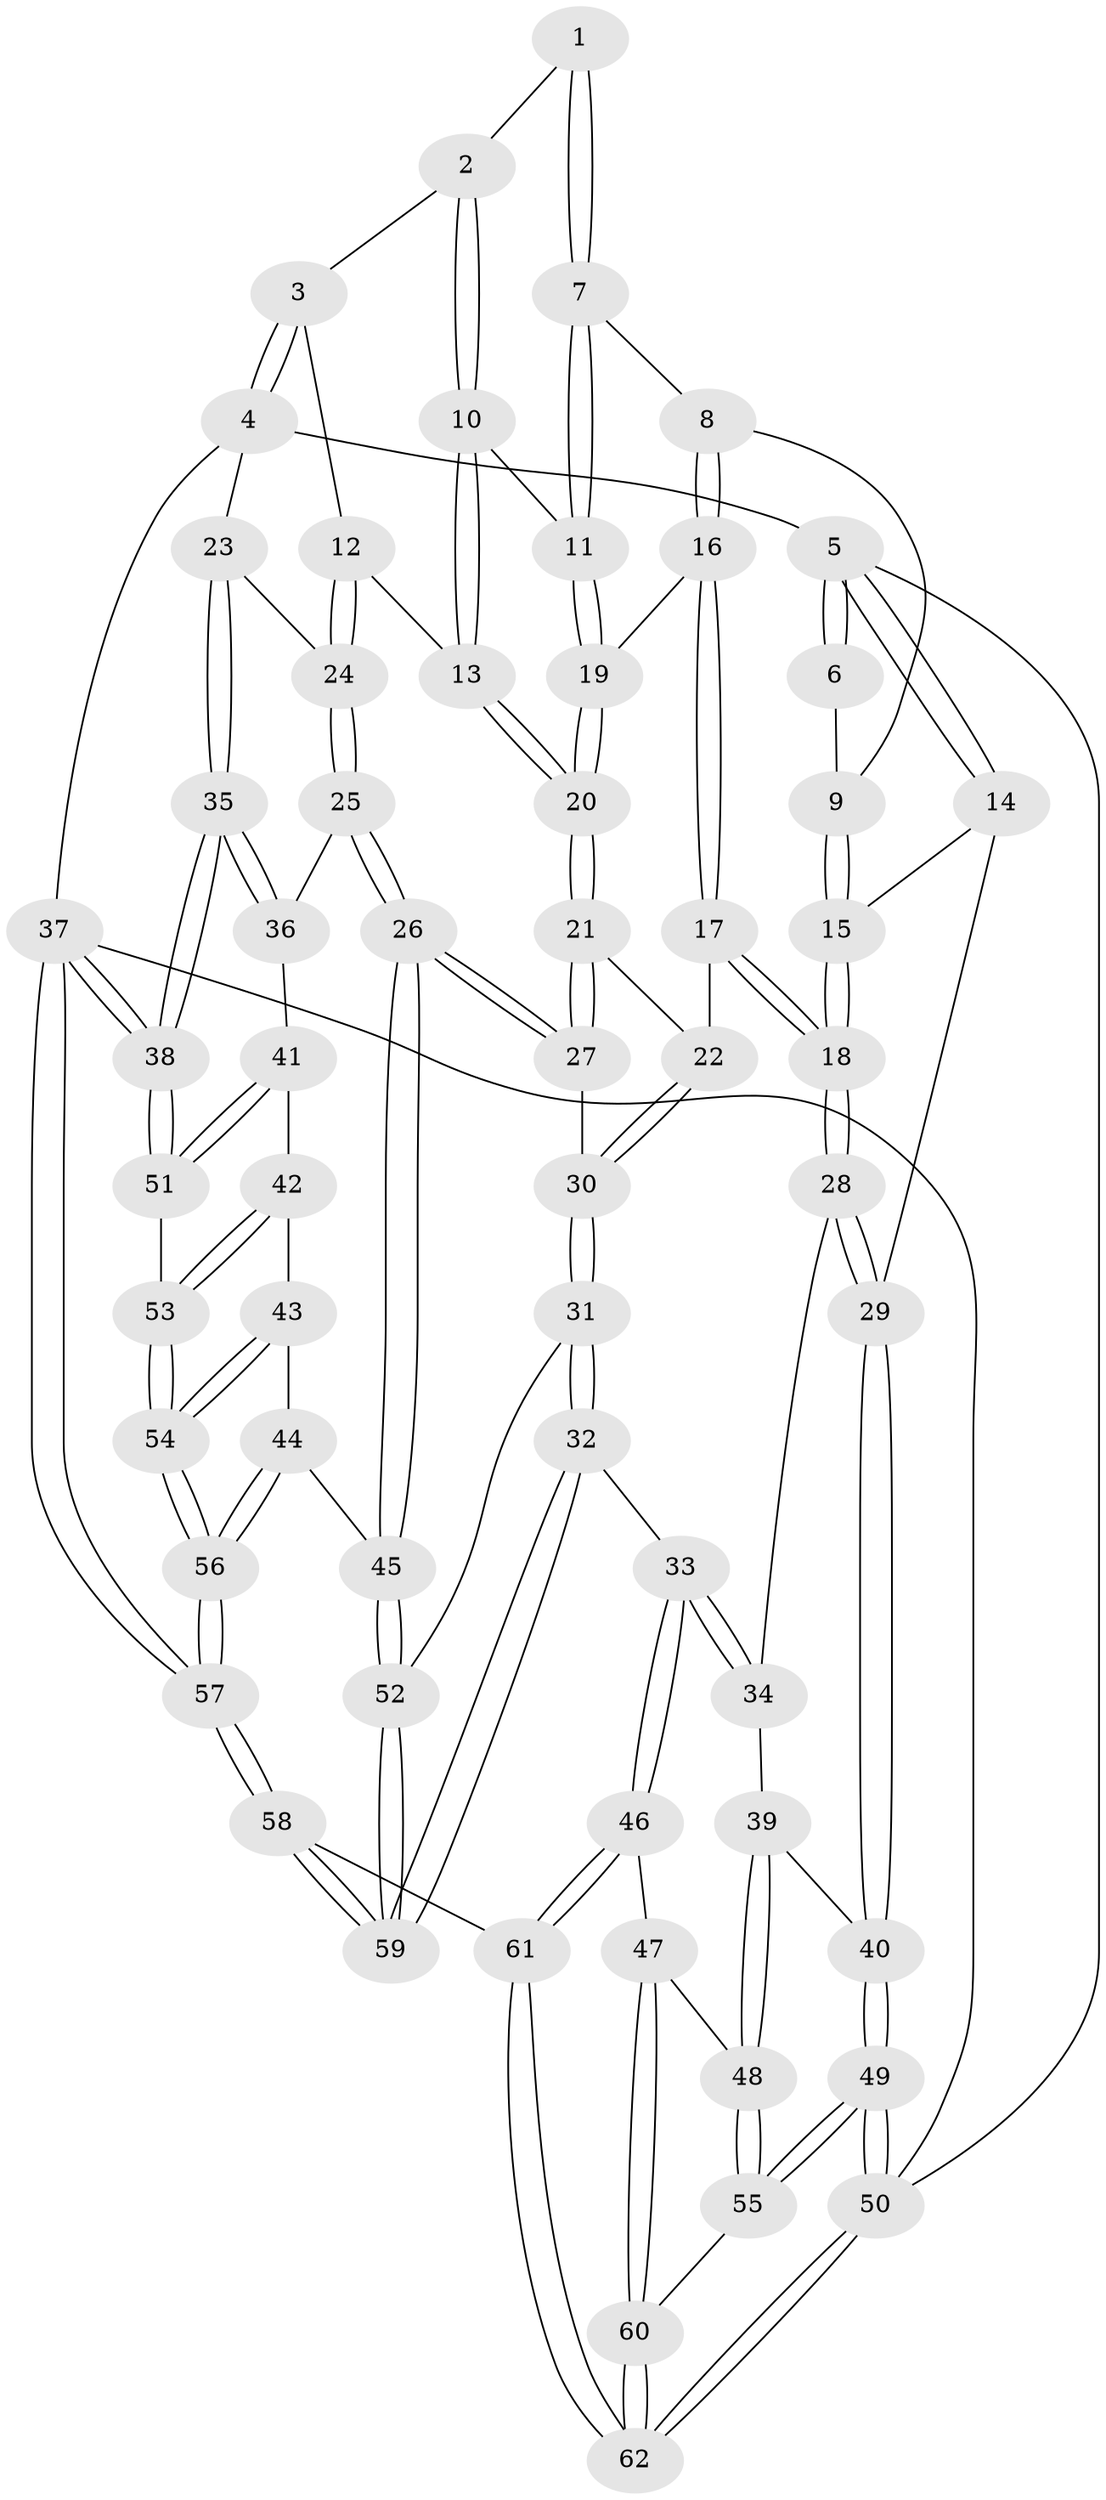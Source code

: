 // coarse degree distribution, {2: 0.1111111111111111, 5: 0.06666666666666667, 3: 0.6888888888888889, 4: 0.1111111111111111, 6: 0.022222222222222223}
// Generated by graph-tools (version 1.1) at 2025/54/03/04/25 22:54:36]
// undirected, 62 vertices, 152 edges
graph export_dot {
  node [color=gray90,style=filled];
  1 [pos="+0.5353274078553514+0"];
  2 [pos="+0.6920854627506818+0"];
  3 [pos="+1+0"];
  4 [pos="+1+0"];
  5 [pos="+0+0"];
  6 [pos="+0.32348606429513854+0"];
  7 [pos="+0.5012916030529861+0.1818179355178933"];
  8 [pos="+0.4257064090946894+0.16719679052499442"];
  9 [pos="+0.2858277544031677+0.06980864344137695"];
  10 [pos="+0.6438826407245138+0.22897527318807923"];
  11 [pos="+0.5213812926538111+0.19690716939791594"];
  12 [pos="+0.7618505283221532+0.30357692930541613"];
  13 [pos="+0.6793401078964912+0.2941240716794246"];
  14 [pos="+0+0"];
  15 [pos="+0.25129579894439197+0.12111708543565189"];
  16 [pos="+0.3974271991888114+0.3357185694672341"];
  17 [pos="+0.35339838503147375+0.3736183382275376"];
  18 [pos="+0.16798942314084736+0.34069328955780365"];
  19 [pos="+0.4303533923141689+0.3219516520300052"];
  20 [pos="+0.6497076106043514+0.33147774380035266"];
  21 [pos="+0.6249168236148196+0.38931435037924156"];
  22 [pos="+0.41480204060569287+0.441311156970111"];
  23 [pos="+1+0.21463673700960606"];
  24 [pos="+0.8516644543643545+0.35335068646957507"];
  25 [pos="+0.8535556794698776+0.5314281142497723"];
  26 [pos="+0.6782975588234886+0.6363475405366317"];
  27 [pos="+0.6281385343522294+0.5865413134477105"];
  28 [pos="+0.09294644344837617+0.38851629589317027"];
  29 [pos="+0+0.3584855173637451"];
  30 [pos="+0.446936982739515+0.5754555484534566"];
  31 [pos="+0.3925780385079131+0.6305553023172129"];
  32 [pos="+0.2624590956547144+0.6849664069869509"];
  33 [pos="+0.2534429281886663+0.6873552617763674"];
  34 [pos="+0.11792471783817086+0.4468128828148304"];
  35 [pos="+1+0.5701840680535224"];
  36 [pos="+0.9247581763726873+0.5736189508812517"];
  37 [pos="+1+1"];
  38 [pos="+1+0.8830088959883574"];
  39 [pos="+0.03564073162889452+0.6769210231492063"];
  40 [pos="+0+0.5754088034945647"];
  41 [pos="+0.9175528939528784+0.6525806865525843"];
  42 [pos="+0.8431540909874429+0.7431065438641259"];
  43 [pos="+0.834290084425144+0.7450980123455423"];
  44 [pos="+0.686320473138423+0.673155789518881"];
  45 [pos="+0.6796616337733637+0.6614048321323117"];
  46 [pos="+0.2508017432355435+0.6941577412134435"];
  47 [pos="+0.10678561080351555+0.7632129632004386"];
  48 [pos="+0.06473851387150316+0.7590250259830981"];
  49 [pos="+0+0.8406083608071617"];
  50 [pos="+0+1"];
  51 [pos="+0.9960810594780789+0.7904438304105247"];
  52 [pos="+0.5178764629422711+0.7779476458849566"];
  53 [pos="+0.9814532420772735+0.7913417451507927"];
  54 [pos="+0.8357918697447428+0.8763025200663399"];
  55 [pos="+0+0.8400687809496005"];
  56 [pos="+0.7090116700396651+1"];
  57 [pos="+0.7027194027801208+1"];
  58 [pos="+0.47405319000865753+1"];
  59 [pos="+0.5013339347726602+0.823859941568972"];
  60 [pos="+0.09775658409733173+0.9395980152670278"];
  61 [pos="+0.3582000916669135+1"];
  62 [pos="+0.3084293473482322+1"];
  1 -- 2;
  1 -- 7;
  1 -- 7;
  2 -- 3;
  2 -- 10;
  2 -- 10;
  3 -- 4;
  3 -- 4;
  3 -- 12;
  4 -- 5;
  4 -- 23;
  4 -- 37;
  5 -- 6;
  5 -- 6;
  5 -- 14;
  5 -- 14;
  5 -- 50;
  6 -- 9;
  7 -- 8;
  7 -- 11;
  7 -- 11;
  8 -- 9;
  8 -- 16;
  8 -- 16;
  9 -- 15;
  9 -- 15;
  10 -- 11;
  10 -- 13;
  10 -- 13;
  11 -- 19;
  11 -- 19;
  12 -- 13;
  12 -- 24;
  12 -- 24;
  13 -- 20;
  13 -- 20;
  14 -- 15;
  14 -- 29;
  15 -- 18;
  15 -- 18;
  16 -- 17;
  16 -- 17;
  16 -- 19;
  17 -- 18;
  17 -- 18;
  17 -- 22;
  18 -- 28;
  18 -- 28;
  19 -- 20;
  19 -- 20;
  20 -- 21;
  20 -- 21;
  21 -- 22;
  21 -- 27;
  21 -- 27;
  22 -- 30;
  22 -- 30;
  23 -- 24;
  23 -- 35;
  23 -- 35;
  24 -- 25;
  24 -- 25;
  25 -- 26;
  25 -- 26;
  25 -- 36;
  26 -- 27;
  26 -- 27;
  26 -- 45;
  26 -- 45;
  27 -- 30;
  28 -- 29;
  28 -- 29;
  28 -- 34;
  29 -- 40;
  29 -- 40;
  30 -- 31;
  30 -- 31;
  31 -- 32;
  31 -- 32;
  31 -- 52;
  32 -- 33;
  32 -- 59;
  32 -- 59;
  33 -- 34;
  33 -- 34;
  33 -- 46;
  33 -- 46;
  34 -- 39;
  35 -- 36;
  35 -- 36;
  35 -- 38;
  35 -- 38;
  36 -- 41;
  37 -- 38;
  37 -- 38;
  37 -- 57;
  37 -- 57;
  37 -- 50;
  38 -- 51;
  38 -- 51;
  39 -- 40;
  39 -- 48;
  39 -- 48;
  40 -- 49;
  40 -- 49;
  41 -- 42;
  41 -- 51;
  41 -- 51;
  42 -- 43;
  42 -- 53;
  42 -- 53;
  43 -- 44;
  43 -- 54;
  43 -- 54;
  44 -- 45;
  44 -- 56;
  44 -- 56;
  45 -- 52;
  45 -- 52;
  46 -- 47;
  46 -- 61;
  46 -- 61;
  47 -- 48;
  47 -- 60;
  47 -- 60;
  48 -- 55;
  48 -- 55;
  49 -- 50;
  49 -- 50;
  49 -- 55;
  49 -- 55;
  50 -- 62;
  50 -- 62;
  51 -- 53;
  52 -- 59;
  52 -- 59;
  53 -- 54;
  53 -- 54;
  54 -- 56;
  54 -- 56;
  55 -- 60;
  56 -- 57;
  56 -- 57;
  57 -- 58;
  57 -- 58;
  58 -- 59;
  58 -- 59;
  58 -- 61;
  60 -- 62;
  60 -- 62;
  61 -- 62;
  61 -- 62;
}
